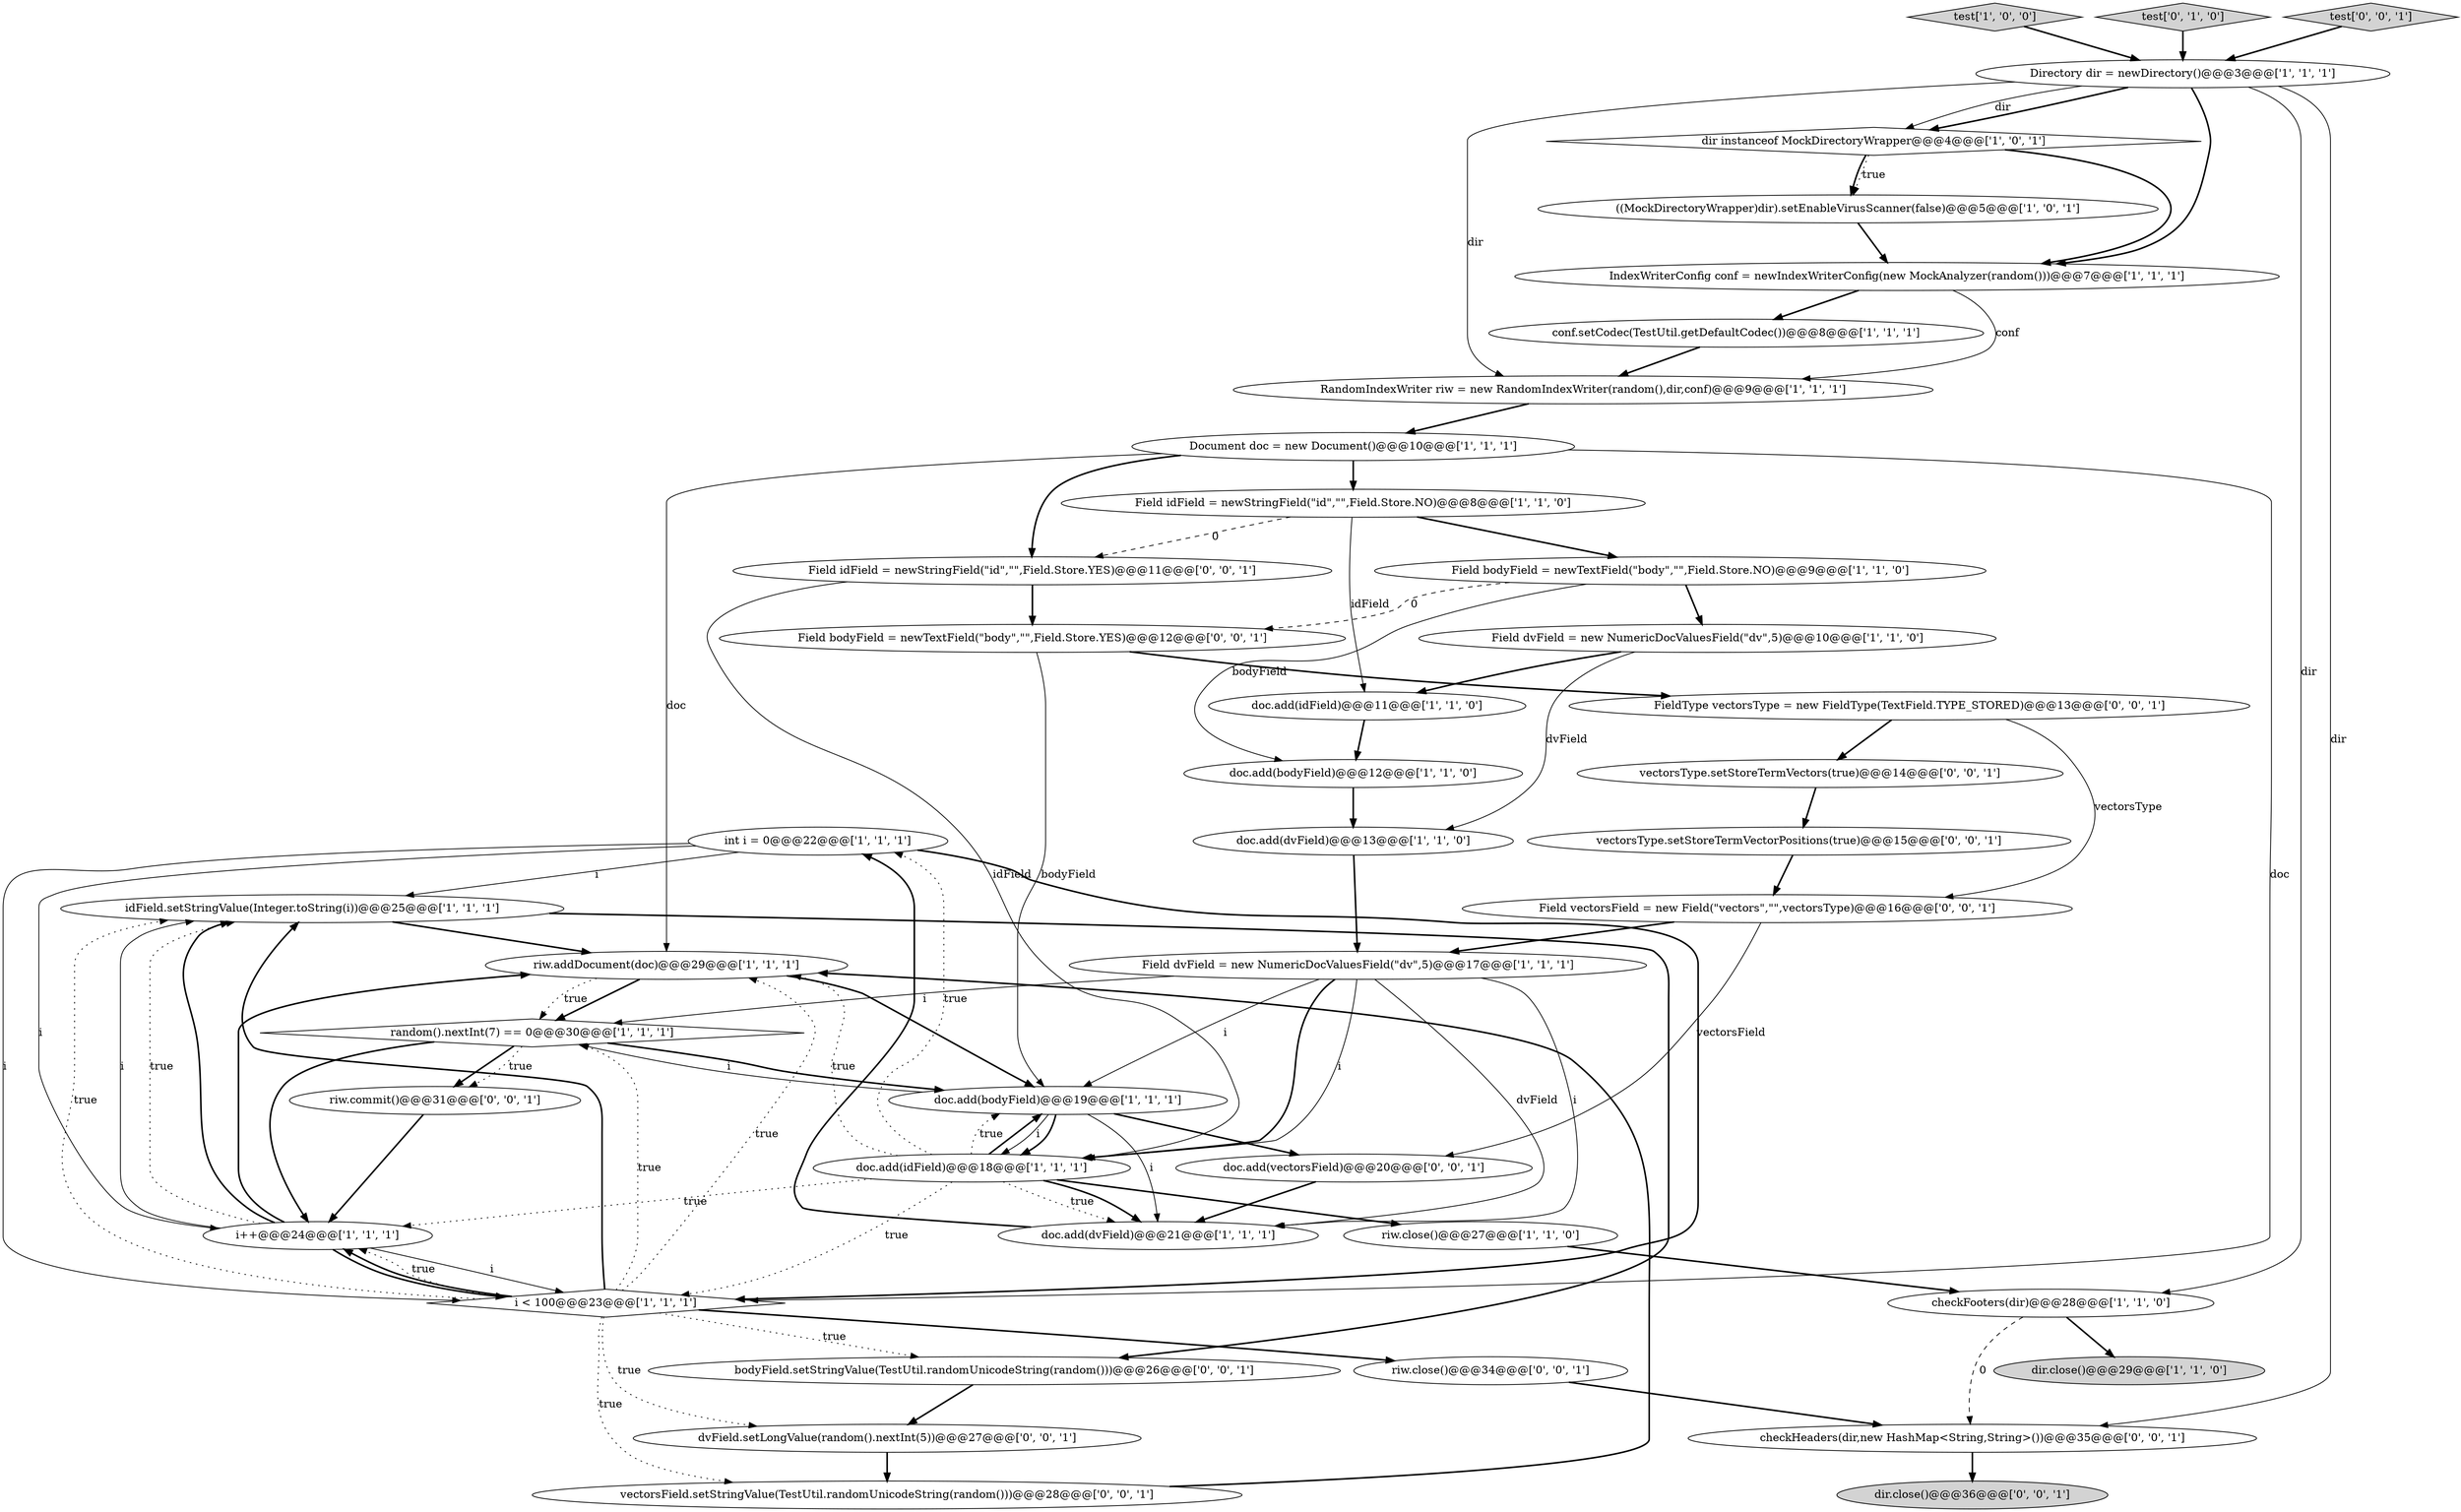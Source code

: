 digraph {
12 [style = filled, label = "int i = 0@@@22@@@['1', '1', '1']", fillcolor = white, shape = ellipse image = "AAA0AAABBB1BBB"];
32 [style = filled, label = "riw.commit()@@@31@@@['0', '0', '1']", fillcolor = white, shape = ellipse image = "AAA0AAABBB3BBB"];
23 [style = filled, label = "riw.addDocument(doc)@@@29@@@['1', '1', '1']", fillcolor = white, shape = ellipse image = "AAA0AAABBB1BBB"];
24 [style = filled, label = "random().nextInt(7) == 0@@@30@@@['1', '1', '1']", fillcolor = white, shape = diamond image = "AAA0AAABBB1BBB"];
16 [style = filled, label = "dir instanceof MockDirectoryWrapper@@@4@@@['1', '0', '1']", fillcolor = white, shape = diamond image = "AAA0AAABBB1BBB"];
37 [style = filled, label = "riw.close()@@@34@@@['0', '0', '1']", fillcolor = white, shape = ellipse image = "AAA0AAABBB3BBB"];
29 [style = filled, label = "dir.close()@@@36@@@['0', '0', '1']", fillcolor = lightgray, shape = ellipse image = "AAA0AAABBB3BBB"];
39 [style = filled, label = "Field bodyField = newTextField(\"body\",\"\",Field.Store.YES)@@@12@@@['0', '0', '1']", fillcolor = white, shape = ellipse image = "AAA0AAABBB3BBB"];
3 [style = filled, label = "test['1', '0', '0']", fillcolor = lightgray, shape = diamond image = "AAA0AAABBB1BBB"];
40 [style = filled, label = "checkHeaders(dir,new HashMap<String,String>())@@@35@@@['0', '0', '1']", fillcolor = white, shape = ellipse image = "AAA0AAABBB3BBB"];
21 [style = filled, label = "dir.close()@@@29@@@['1', '1', '0']", fillcolor = lightgray, shape = ellipse image = "AAA0AAABBB1BBB"];
41 [style = filled, label = "doc.add(vectorsField)@@@20@@@['0', '0', '1']", fillcolor = white, shape = ellipse image = "AAA0AAABBB3BBB"];
42 [style = filled, label = "vectorsType.setStoreTermVectors(true)@@@14@@@['0', '0', '1']", fillcolor = white, shape = ellipse image = "AAA0AAABBB3BBB"];
6 [style = filled, label = "riw.close()@@@27@@@['1', '1', '0']", fillcolor = white, shape = ellipse image = "AAA0AAABBB1BBB"];
27 [style = filled, label = "test['0', '1', '0']", fillcolor = lightgray, shape = diamond image = "AAA0AAABBB2BBB"];
10 [style = filled, label = "checkFooters(dir)@@@28@@@['1', '1', '0']", fillcolor = white, shape = ellipse image = "AAA0AAABBB1BBB"];
36 [style = filled, label = "Field idField = newStringField(\"id\",\"\",Field.Store.YES)@@@11@@@['0', '0', '1']", fillcolor = white, shape = ellipse image = "AAA0AAABBB3BBB"];
38 [style = filled, label = "dvField.setLongValue(random().nextInt(5))@@@27@@@['0', '0', '1']", fillcolor = white, shape = ellipse image = "AAA0AAABBB3BBB"];
8 [style = filled, label = "idField.setStringValue(Integer.toString(i))@@@25@@@['1', '1', '1']", fillcolor = white, shape = ellipse image = "AAA0AAABBB1BBB"];
20 [style = filled, label = "Field idField = newStringField(\"id\",\"\",Field.Store.NO)@@@8@@@['1', '1', '0']", fillcolor = white, shape = ellipse image = "AAA0AAABBB1BBB"];
0 [style = filled, label = "Document doc = new Document()@@@10@@@['1', '1', '1']", fillcolor = white, shape = ellipse image = "AAA0AAABBB1BBB"];
5 [style = filled, label = "doc.add(dvField)@@@13@@@['1', '1', '0']", fillcolor = white, shape = ellipse image = "AAA0AAABBB1BBB"];
2 [style = filled, label = "IndexWriterConfig conf = newIndexWriterConfig(new MockAnalyzer(random()))@@@7@@@['1', '1', '1']", fillcolor = white, shape = ellipse image = "AAA0AAABBB1BBB"];
31 [style = filled, label = "vectorsField.setStringValue(TestUtil.randomUnicodeString(random()))@@@28@@@['0', '0', '1']", fillcolor = white, shape = ellipse image = "AAA0AAABBB3BBB"];
1 [style = filled, label = "Field dvField = new NumericDocValuesField(\"dv\",5)@@@17@@@['1', '1', '1']", fillcolor = white, shape = ellipse image = "AAA0AAABBB1BBB"];
34 [style = filled, label = "test['0', '0', '1']", fillcolor = lightgray, shape = diamond image = "AAA0AAABBB3BBB"];
18 [style = filled, label = "conf.setCodec(TestUtil.getDefaultCodec())@@@8@@@['1', '1', '1']", fillcolor = white, shape = ellipse image = "AAA0AAABBB1BBB"];
15 [style = filled, label = "i++@@@24@@@['1', '1', '1']", fillcolor = white, shape = ellipse image = "AAA0AAABBB1BBB"];
17 [style = filled, label = "doc.add(idField)@@@11@@@['1', '1', '0']", fillcolor = white, shape = ellipse image = "AAA0AAABBB1BBB"];
14 [style = filled, label = "doc.add(bodyField)@@@12@@@['1', '1', '0']", fillcolor = white, shape = ellipse image = "AAA0AAABBB1BBB"];
19 [style = filled, label = "Directory dir = newDirectory()@@@3@@@['1', '1', '1']", fillcolor = white, shape = ellipse image = "AAA0AAABBB1BBB"];
25 [style = filled, label = "doc.add(bodyField)@@@19@@@['1', '1', '1']", fillcolor = white, shape = ellipse image = "AAA0AAABBB1BBB"];
4 [style = filled, label = "((MockDirectoryWrapper)dir).setEnableVirusScanner(false)@@@5@@@['1', '0', '1']", fillcolor = white, shape = ellipse image = "AAA0AAABBB1BBB"];
30 [style = filled, label = "Field vectorsField = new Field(\"vectors\",\"\",vectorsType)@@@16@@@['0', '0', '1']", fillcolor = white, shape = ellipse image = "AAA0AAABBB3BBB"];
7 [style = filled, label = "RandomIndexWriter riw = new RandomIndexWriter(random(),dir,conf)@@@9@@@['1', '1', '1']", fillcolor = white, shape = ellipse image = "AAA0AAABBB1BBB"];
28 [style = filled, label = "bodyField.setStringValue(TestUtil.randomUnicodeString(random()))@@@26@@@['0', '0', '1']", fillcolor = white, shape = ellipse image = "AAA0AAABBB3BBB"];
33 [style = filled, label = "vectorsType.setStoreTermVectorPositions(true)@@@15@@@['0', '0', '1']", fillcolor = white, shape = ellipse image = "AAA0AAABBB3BBB"];
9 [style = filled, label = "Field bodyField = newTextField(\"body\",\"\",Field.Store.NO)@@@9@@@['1', '1', '0']", fillcolor = white, shape = ellipse image = "AAA0AAABBB1BBB"];
35 [style = filled, label = "FieldType vectorsType = new FieldType(TextField.TYPE_STORED)@@@13@@@['0', '0', '1']", fillcolor = white, shape = ellipse image = "AAA0AAABBB3BBB"];
22 [style = filled, label = "doc.add(idField)@@@18@@@['1', '1', '1']", fillcolor = white, shape = ellipse image = "AAA0AAABBB1BBB"];
26 [style = filled, label = "Field dvField = new NumericDocValuesField(\"dv\",5)@@@10@@@['1', '1', '0']", fillcolor = white, shape = ellipse image = "AAA0AAABBB1BBB"];
11 [style = filled, label = "doc.add(dvField)@@@21@@@['1', '1', '1']", fillcolor = white, shape = ellipse image = "AAA0AAABBB1BBB"];
13 [style = filled, label = "i < 100@@@23@@@['1', '1', '1']", fillcolor = white, shape = diamond image = "AAA0AAABBB1BBB"];
24->32 [style = bold, label=""];
10->21 [style = bold, label=""];
26->17 [style = bold, label=""];
11->12 [style = bold, label=""];
0->13 [style = solid, label="doc"];
15->13 [style = solid, label="i"];
35->30 [style = solid, label="vectorsType"];
5->1 [style = bold, label=""];
35->42 [style = bold, label=""];
17->14 [style = bold, label=""];
22->11 [style = dotted, label="true"];
4->2 [style = bold, label=""];
36->22 [style = solid, label="idField"];
25->22 [style = solid, label="i"];
0->20 [style = bold, label=""];
13->37 [style = bold, label=""];
13->38 [style = dotted, label="true"];
7->0 [style = bold, label=""];
0->23 [style = solid, label="doc"];
15->13 [style = bold, label=""];
2->7 [style = solid, label="conf"];
25->24 [style = solid, label="i"];
9->26 [style = bold, label=""];
27->19 [style = bold, label=""];
25->41 [style = bold, label=""];
1->22 [style = bold, label=""];
25->11 [style = solid, label="i"];
15->8 [style = bold, label=""];
31->23 [style = bold, label=""];
22->15 [style = dotted, label="true"];
14->5 [style = bold, label=""];
19->40 [style = solid, label="dir"];
12->15 [style = solid, label="i"];
16->4 [style = bold, label=""];
1->25 [style = solid, label="i"];
12->8 [style = solid, label="i"];
28->38 [style = bold, label=""];
20->17 [style = solid, label="idField"];
39->35 [style = bold, label=""];
15->23 [style = bold, label=""];
8->23 [style = bold, label=""];
41->11 [style = bold, label=""];
13->24 [style = dotted, label="true"];
12->13 [style = bold, label=""];
1->22 [style = solid, label="i"];
16->2 [style = bold, label=""];
22->25 [style = dotted, label="true"];
37->40 [style = bold, label=""];
0->36 [style = bold, label=""];
22->25 [style = bold, label=""];
39->25 [style = solid, label="bodyField"];
38->31 [style = bold, label=""];
19->10 [style = solid, label="dir"];
20->36 [style = dashed, label="0"];
13->15 [style = dotted, label="true"];
24->25 [style = bold, label=""];
19->2 [style = bold, label=""];
19->16 [style = solid, label="dir"];
19->7 [style = solid, label="dir"];
42->33 [style = bold, label=""];
1->11 [style = solid, label="i"];
22->23 [style = dotted, label="true"];
13->15 [style = bold, label=""];
23->25 [style = bold, label=""];
22->6 [style = bold, label=""];
13->28 [style = dotted, label="true"];
1->24 [style = solid, label="i"];
13->23 [style = dotted, label="true"];
19->16 [style = bold, label=""];
26->5 [style = solid, label="dvField"];
3->19 [style = bold, label=""];
30->41 [style = solid, label="vectorsField"];
40->29 [style = bold, label=""];
22->13 [style = dotted, label="true"];
30->1 [style = bold, label=""];
20->9 [style = bold, label=""];
13->8 [style = bold, label=""];
22->12 [style = dotted, label="true"];
18->7 [style = bold, label=""];
22->11 [style = bold, label=""];
1->11 [style = solid, label="dvField"];
9->39 [style = dashed, label="0"];
16->4 [style = dotted, label="true"];
15->8 [style = solid, label="i"];
13->31 [style = dotted, label="true"];
23->24 [style = bold, label=""];
12->13 [style = solid, label="i"];
24->15 [style = bold, label=""];
23->24 [style = dotted, label="true"];
13->8 [style = dotted, label="true"];
10->40 [style = dashed, label="0"];
6->10 [style = bold, label=""];
15->8 [style = dotted, label="true"];
33->30 [style = bold, label=""];
2->18 [style = bold, label=""];
8->28 [style = bold, label=""];
24->32 [style = dotted, label="true"];
9->14 [style = solid, label="bodyField"];
34->19 [style = bold, label=""];
25->22 [style = bold, label=""];
32->15 [style = bold, label=""];
36->39 [style = bold, label=""];
}

